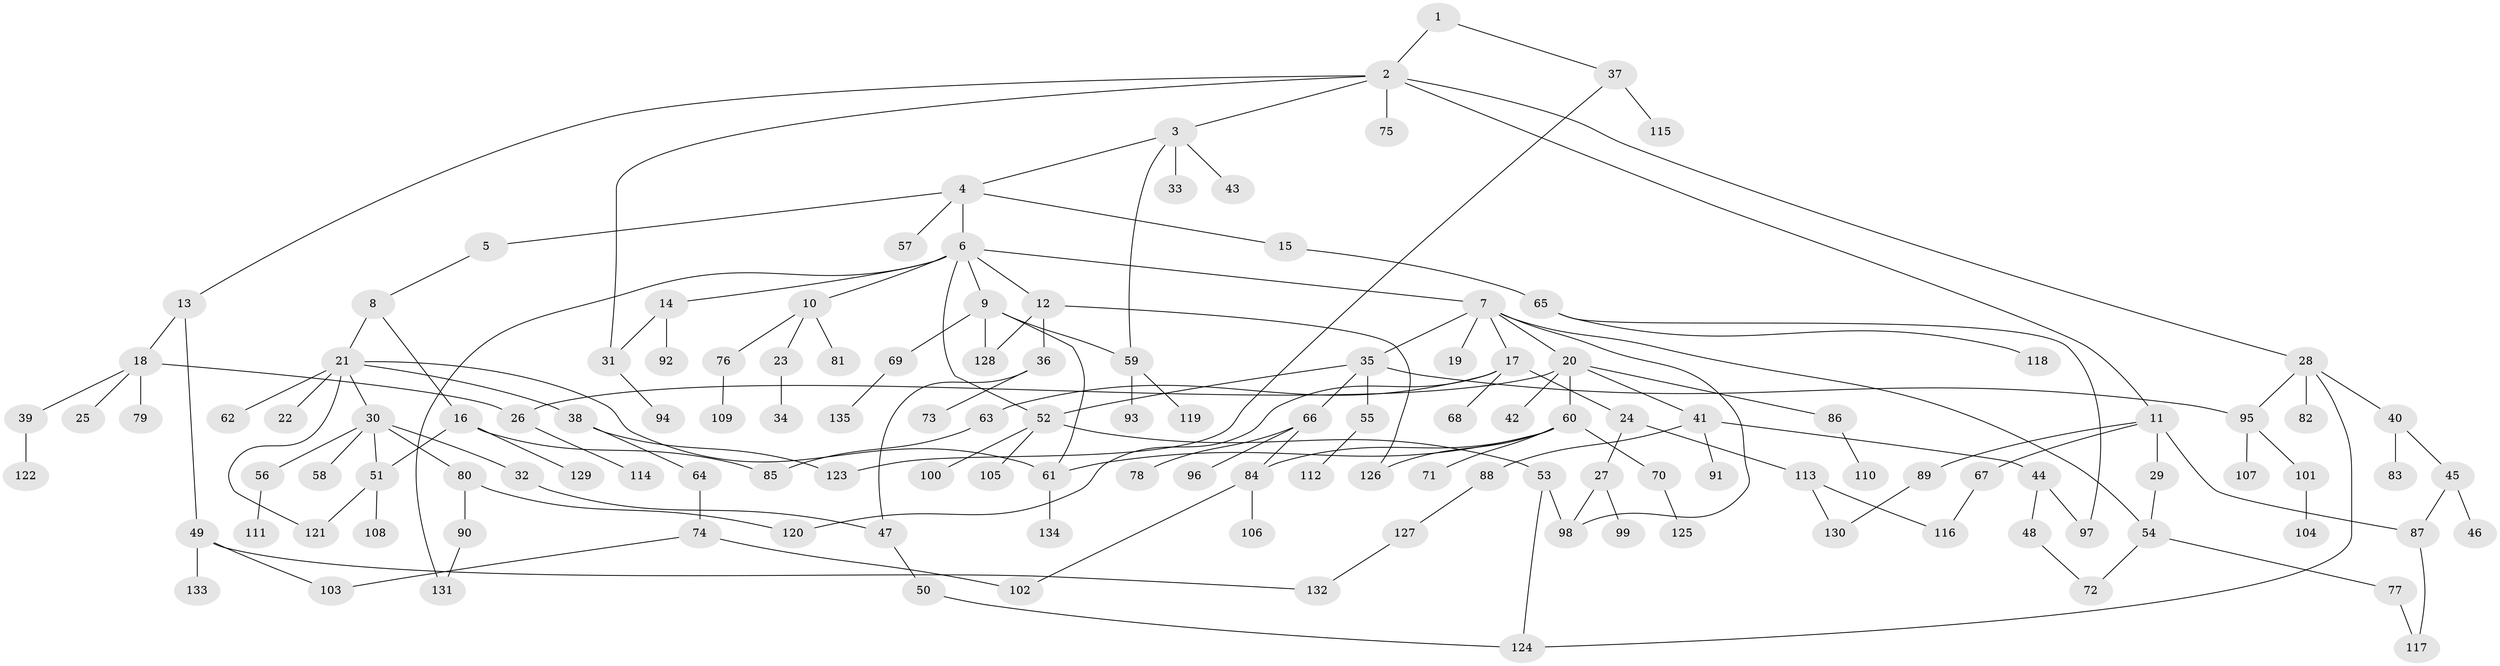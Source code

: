 // coarse degree distribution, {2: 0.19148936170212766, 10: 0.010638297872340425, 5: 0.06382978723404255, 8: 0.0425531914893617, 3: 0.11702127659574468, 4: 0.09574468085106383, 6: 0.0425531914893617, 1: 0.425531914893617, 7: 0.010638297872340425}
// Generated by graph-tools (version 1.1) at 2025/51/02/27/25 19:51:38]
// undirected, 135 vertices, 165 edges
graph export_dot {
graph [start="1"]
  node [color=gray90,style=filled];
  1;
  2;
  3;
  4;
  5;
  6;
  7;
  8;
  9;
  10;
  11;
  12;
  13;
  14;
  15;
  16;
  17;
  18;
  19;
  20;
  21;
  22;
  23;
  24;
  25;
  26;
  27;
  28;
  29;
  30;
  31;
  32;
  33;
  34;
  35;
  36;
  37;
  38;
  39;
  40;
  41;
  42;
  43;
  44;
  45;
  46;
  47;
  48;
  49;
  50;
  51;
  52;
  53;
  54;
  55;
  56;
  57;
  58;
  59;
  60;
  61;
  62;
  63;
  64;
  65;
  66;
  67;
  68;
  69;
  70;
  71;
  72;
  73;
  74;
  75;
  76;
  77;
  78;
  79;
  80;
  81;
  82;
  83;
  84;
  85;
  86;
  87;
  88;
  89;
  90;
  91;
  92;
  93;
  94;
  95;
  96;
  97;
  98;
  99;
  100;
  101;
  102;
  103;
  104;
  105;
  106;
  107;
  108;
  109;
  110;
  111;
  112;
  113;
  114;
  115;
  116;
  117;
  118;
  119;
  120;
  121;
  122;
  123;
  124;
  125;
  126;
  127;
  128;
  129;
  130;
  131;
  132;
  133;
  134;
  135;
  1 -- 2;
  1 -- 37;
  2 -- 3;
  2 -- 11;
  2 -- 13;
  2 -- 28;
  2 -- 31;
  2 -- 75;
  3 -- 4;
  3 -- 33;
  3 -- 43;
  3 -- 59;
  4 -- 5;
  4 -- 6;
  4 -- 15;
  4 -- 57;
  5 -- 8;
  6 -- 7;
  6 -- 9;
  6 -- 10;
  6 -- 12;
  6 -- 14;
  6 -- 131;
  6 -- 52;
  7 -- 17;
  7 -- 19;
  7 -- 20;
  7 -- 35;
  7 -- 54;
  7 -- 98;
  8 -- 16;
  8 -- 21;
  9 -- 59;
  9 -- 61;
  9 -- 69;
  9 -- 128;
  10 -- 23;
  10 -- 76;
  10 -- 81;
  11 -- 29;
  11 -- 67;
  11 -- 87;
  11 -- 89;
  12 -- 36;
  12 -- 128;
  12 -- 126;
  13 -- 18;
  13 -- 49;
  14 -- 92;
  14 -- 31;
  15 -- 65;
  16 -- 129;
  16 -- 51;
  16 -- 85;
  17 -- 24;
  17 -- 63;
  17 -- 68;
  17 -- 120;
  18 -- 25;
  18 -- 39;
  18 -- 79;
  18 -- 26;
  20 -- 26;
  20 -- 41;
  20 -- 42;
  20 -- 60;
  20 -- 86;
  21 -- 22;
  21 -- 30;
  21 -- 38;
  21 -- 62;
  21 -- 61;
  21 -- 121;
  23 -- 34;
  24 -- 27;
  24 -- 113;
  26 -- 114;
  27 -- 99;
  27 -- 98;
  28 -- 40;
  28 -- 82;
  28 -- 124;
  28 -- 95;
  29 -- 54;
  30 -- 32;
  30 -- 51;
  30 -- 56;
  30 -- 58;
  30 -- 80;
  31 -- 94;
  32 -- 47;
  35 -- 52;
  35 -- 55;
  35 -- 66;
  35 -- 95;
  36 -- 73;
  36 -- 47;
  37 -- 115;
  37 -- 123;
  38 -- 64;
  38 -- 123;
  39 -- 122;
  40 -- 45;
  40 -- 83;
  41 -- 44;
  41 -- 88;
  41 -- 91;
  44 -- 48;
  44 -- 97;
  45 -- 46;
  45 -- 87;
  47 -- 50;
  48 -- 72;
  49 -- 133;
  49 -- 103;
  49 -- 132;
  50 -- 124;
  51 -- 108;
  51 -- 121;
  52 -- 53;
  52 -- 100;
  52 -- 105;
  53 -- 98;
  53 -- 124;
  54 -- 77;
  54 -- 72;
  55 -- 112;
  56 -- 111;
  59 -- 93;
  59 -- 119;
  60 -- 70;
  60 -- 71;
  60 -- 126;
  60 -- 84;
  60 -- 61;
  61 -- 134;
  63 -- 85;
  64 -- 74;
  65 -- 97;
  65 -- 118;
  66 -- 78;
  66 -- 84;
  66 -- 96;
  67 -- 116;
  69 -- 135;
  70 -- 125;
  74 -- 102;
  74 -- 103;
  76 -- 109;
  77 -- 117;
  80 -- 90;
  80 -- 120;
  84 -- 106;
  84 -- 102;
  86 -- 110;
  87 -- 117;
  88 -- 127;
  89 -- 130;
  90 -- 131;
  95 -- 101;
  95 -- 107;
  101 -- 104;
  113 -- 130;
  113 -- 116;
  127 -- 132;
}
